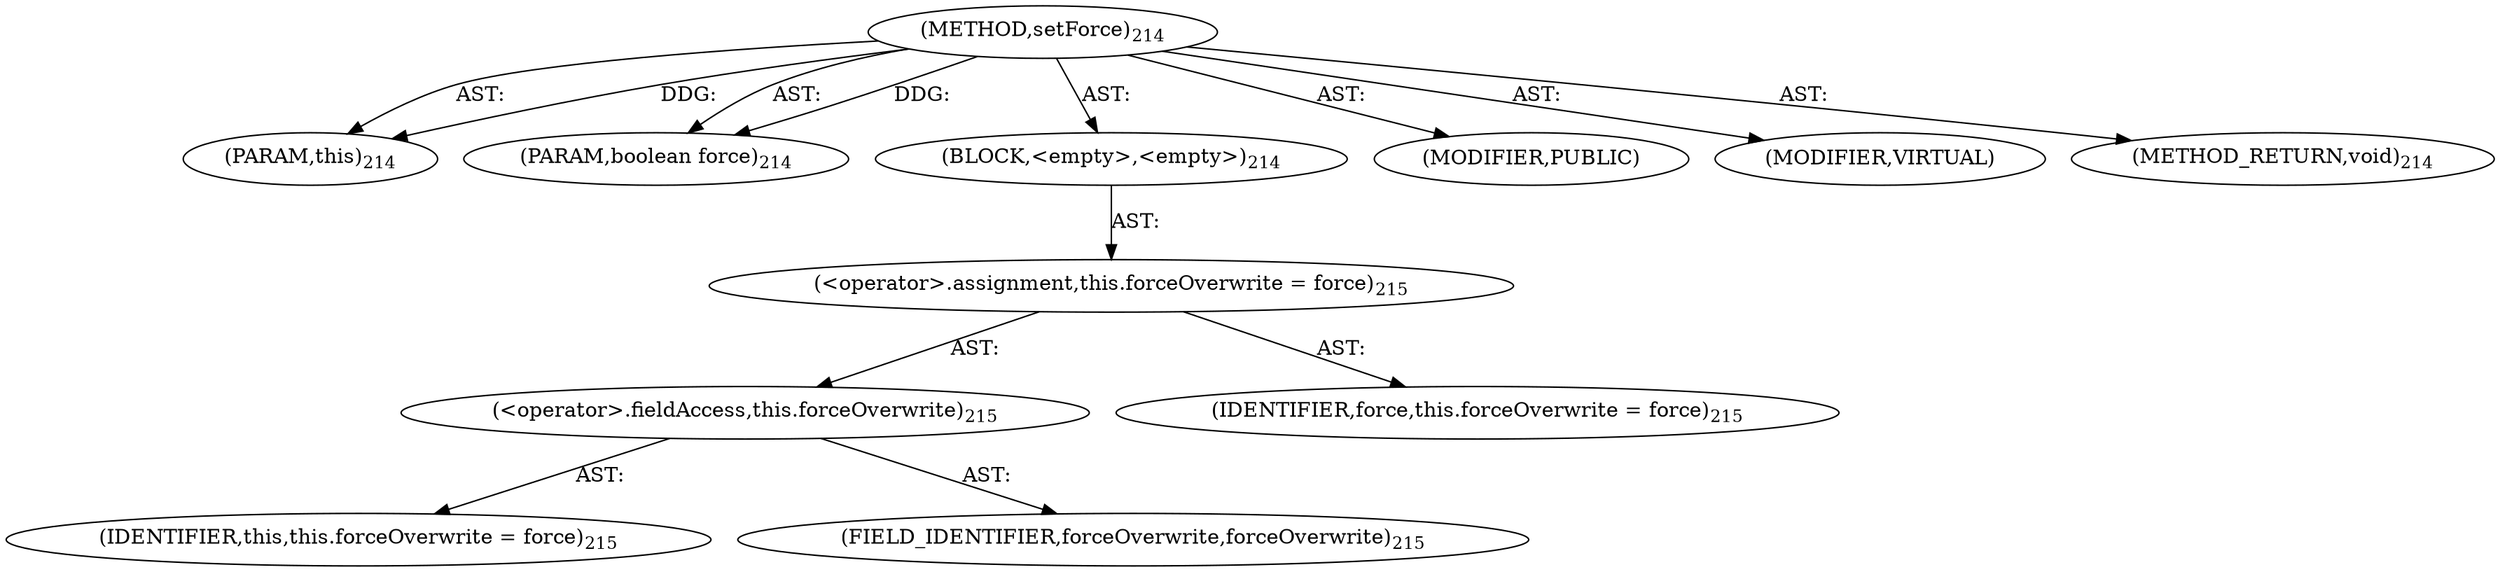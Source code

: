 digraph "setForce" {  
"111669149700" [label = <(METHOD,setForce)<SUB>214</SUB>> ]
"115964116996" [label = <(PARAM,this)<SUB>214</SUB>> ]
"115964117020" [label = <(PARAM,boolean force)<SUB>214</SUB>> ]
"25769803781" [label = <(BLOCK,&lt;empty&gt;,&lt;empty&gt;)<SUB>214</SUB>> ]
"30064771084" [label = <(&lt;operator&gt;.assignment,this.forceOverwrite = force)<SUB>215</SUB>> ]
"30064771085" [label = <(&lt;operator&gt;.fieldAccess,this.forceOverwrite)<SUB>215</SUB>> ]
"68719476740" [label = <(IDENTIFIER,this,this.forceOverwrite = force)<SUB>215</SUB>> ]
"55834574854" [label = <(FIELD_IDENTIFIER,forceOverwrite,forceOverwrite)<SUB>215</SUB>> ]
"68719476787" [label = <(IDENTIFIER,force,this.forceOverwrite = force)<SUB>215</SUB>> ]
"133143986202" [label = <(MODIFIER,PUBLIC)> ]
"133143986203" [label = <(MODIFIER,VIRTUAL)> ]
"128849018884" [label = <(METHOD_RETURN,void)<SUB>214</SUB>> ]
  "111669149700" -> "115964116996"  [ label = "AST: "] 
  "111669149700" -> "115964117020"  [ label = "AST: "] 
  "111669149700" -> "25769803781"  [ label = "AST: "] 
  "111669149700" -> "133143986202"  [ label = "AST: "] 
  "111669149700" -> "133143986203"  [ label = "AST: "] 
  "111669149700" -> "128849018884"  [ label = "AST: "] 
  "25769803781" -> "30064771084"  [ label = "AST: "] 
  "30064771084" -> "30064771085"  [ label = "AST: "] 
  "30064771084" -> "68719476787"  [ label = "AST: "] 
  "30064771085" -> "68719476740"  [ label = "AST: "] 
  "30064771085" -> "55834574854"  [ label = "AST: "] 
  "111669149700" -> "115964116996"  [ label = "DDG: "] 
  "111669149700" -> "115964117020"  [ label = "DDG: "] 
}
